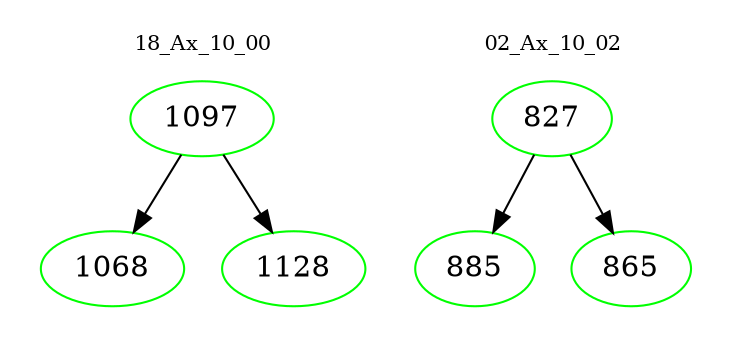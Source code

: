 digraph{
subgraph cluster_0 {
color = white
label = "18_Ax_10_00";
fontsize=10;
T0_1097 [label="1097", color="green"]
T0_1097 -> T0_1068 [color="black"]
T0_1068 [label="1068", color="green"]
T0_1097 -> T0_1128 [color="black"]
T0_1128 [label="1128", color="green"]
}
subgraph cluster_1 {
color = white
label = "02_Ax_10_02";
fontsize=10;
T1_827 [label="827", color="green"]
T1_827 -> T1_885 [color="black"]
T1_885 [label="885", color="green"]
T1_827 -> T1_865 [color="black"]
T1_865 [label="865", color="green"]
}
}
